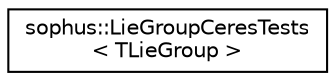 digraph "Graphical Class Hierarchy"
{
 // LATEX_PDF_SIZE
  edge [fontname="Helvetica",fontsize="10",labelfontname="Helvetica",labelfontsize="10"];
  node [fontname="Helvetica",fontsize="10",shape=record];
  rankdir="LR";
  Node0 [label="sophus::LieGroupCeresTests\l\< TLieGroup \>",height=0.2,width=0.4,color="black", fillcolor="white", style="filled",URL="$structsophus_1_1_lie_group_ceres_tests.html",tooltip=" "];
}
